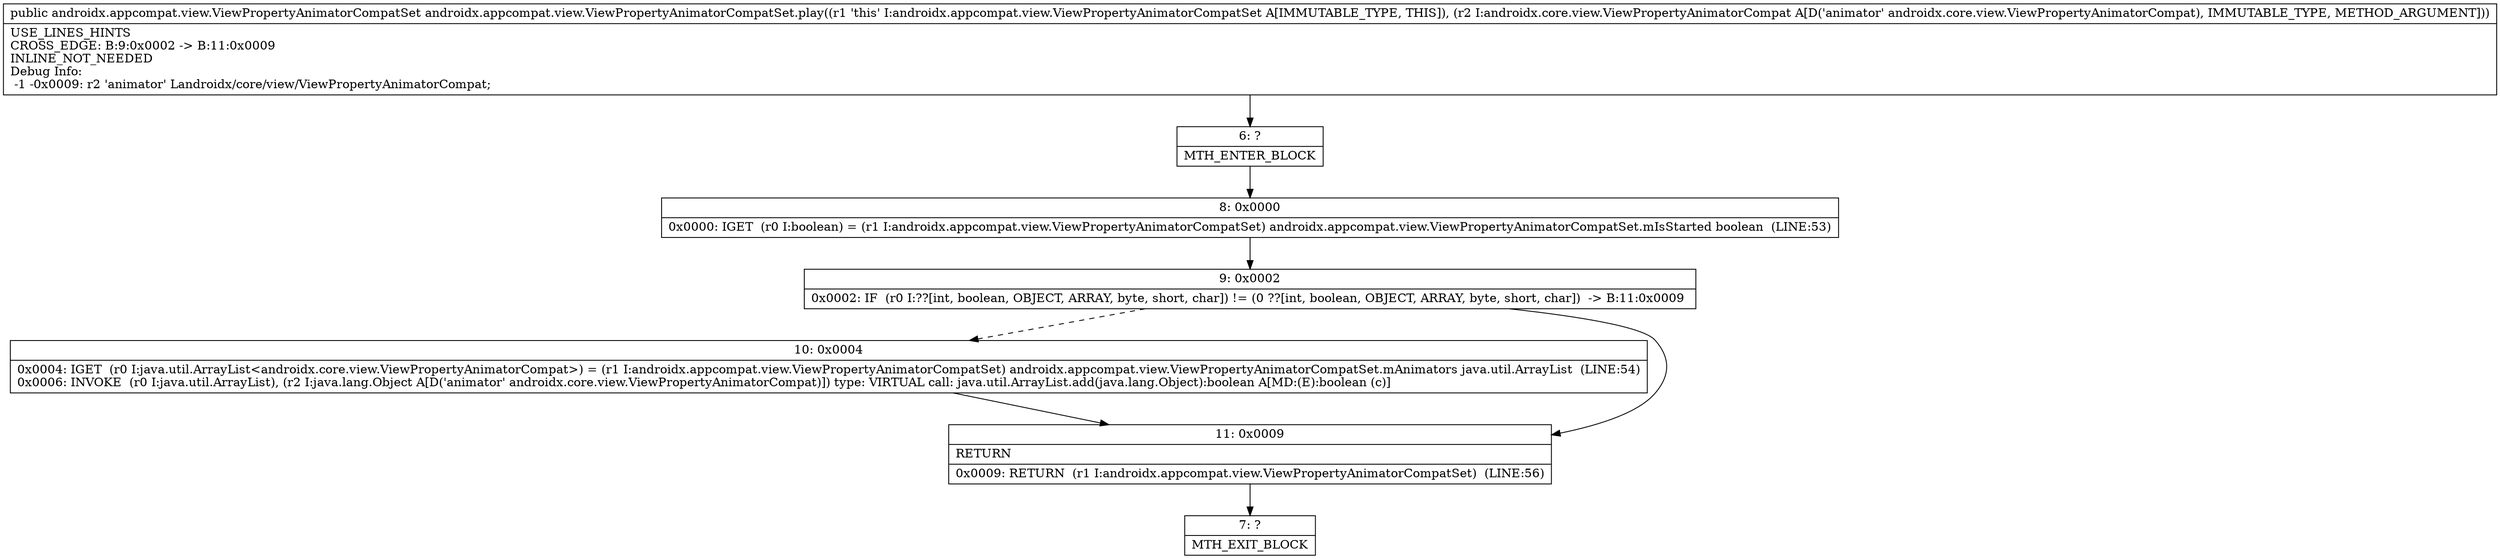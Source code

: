 digraph "CFG forandroidx.appcompat.view.ViewPropertyAnimatorCompatSet.play(Landroidx\/core\/view\/ViewPropertyAnimatorCompat;)Landroidx\/appcompat\/view\/ViewPropertyAnimatorCompatSet;" {
Node_6 [shape=record,label="{6\:\ ?|MTH_ENTER_BLOCK\l}"];
Node_8 [shape=record,label="{8\:\ 0x0000|0x0000: IGET  (r0 I:boolean) = (r1 I:androidx.appcompat.view.ViewPropertyAnimatorCompatSet) androidx.appcompat.view.ViewPropertyAnimatorCompatSet.mIsStarted boolean  (LINE:53)\l}"];
Node_9 [shape=record,label="{9\:\ 0x0002|0x0002: IF  (r0 I:??[int, boolean, OBJECT, ARRAY, byte, short, char]) != (0 ??[int, boolean, OBJECT, ARRAY, byte, short, char])  \-\> B:11:0x0009 \l}"];
Node_10 [shape=record,label="{10\:\ 0x0004|0x0004: IGET  (r0 I:java.util.ArrayList\<androidx.core.view.ViewPropertyAnimatorCompat\>) = (r1 I:androidx.appcompat.view.ViewPropertyAnimatorCompatSet) androidx.appcompat.view.ViewPropertyAnimatorCompatSet.mAnimators java.util.ArrayList  (LINE:54)\l0x0006: INVOKE  (r0 I:java.util.ArrayList), (r2 I:java.lang.Object A[D('animator' androidx.core.view.ViewPropertyAnimatorCompat)]) type: VIRTUAL call: java.util.ArrayList.add(java.lang.Object):boolean A[MD:(E):boolean (c)]\l}"];
Node_11 [shape=record,label="{11\:\ 0x0009|RETURN\l|0x0009: RETURN  (r1 I:androidx.appcompat.view.ViewPropertyAnimatorCompatSet)  (LINE:56)\l}"];
Node_7 [shape=record,label="{7\:\ ?|MTH_EXIT_BLOCK\l}"];
MethodNode[shape=record,label="{public androidx.appcompat.view.ViewPropertyAnimatorCompatSet androidx.appcompat.view.ViewPropertyAnimatorCompatSet.play((r1 'this' I:androidx.appcompat.view.ViewPropertyAnimatorCompatSet A[IMMUTABLE_TYPE, THIS]), (r2 I:androidx.core.view.ViewPropertyAnimatorCompat A[D('animator' androidx.core.view.ViewPropertyAnimatorCompat), IMMUTABLE_TYPE, METHOD_ARGUMENT]))  | USE_LINES_HINTS\lCROSS_EDGE: B:9:0x0002 \-\> B:11:0x0009\lINLINE_NOT_NEEDED\lDebug Info:\l  \-1 \-0x0009: r2 'animator' Landroidx\/core\/view\/ViewPropertyAnimatorCompat;\l}"];
MethodNode -> Node_6;Node_6 -> Node_8;
Node_8 -> Node_9;
Node_9 -> Node_10[style=dashed];
Node_9 -> Node_11;
Node_10 -> Node_11;
Node_11 -> Node_7;
}

